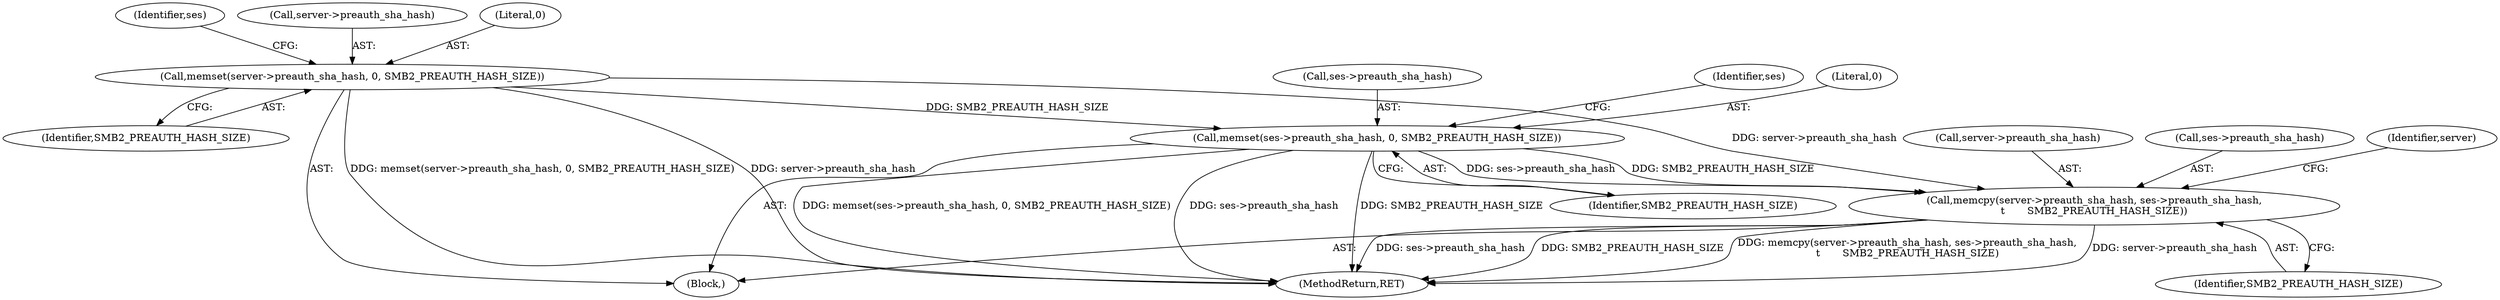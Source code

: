 digraph "0_linux_b57a55e2200ede754e4dc9cce4ba9402544b9365@API" {
"1000175" [label="(Call,memset(server->preauth_sha_hash, 0, SMB2_PREAUTH_HASH_SIZE))"];
"1000181" [label="(Call,memset(ses->preauth_sha_hash, 0, SMB2_PREAUTH_HASH_SIZE))"];
"1000692" [label="(Call,memcpy(server->preauth_sha_hash, ses->preauth_sha_hash,\n\t       SMB2_PREAUTH_HASH_SIZE))"];
"1000185" [label="(Literal,0)"];
"1000848" [label="(MethodReturn,RET)"];
"1000183" [label="(Identifier,ses)"];
"1000182" [label="(Call,ses->preauth_sha_hash)"];
"1000114" [label="(Block,)"];
"1000692" [label="(Call,memcpy(server->preauth_sha_hash, ses->preauth_sha_hash,\n\t       SMB2_PREAUTH_HASH_SIZE))"];
"1000193" [label="(Identifier,ses)"];
"1000699" [label="(Identifier,SMB2_PREAUTH_HASH_SIZE)"];
"1000693" [label="(Call,server->preauth_sha_hash)"];
"1000696" [label="(Call,ses->preauth_sha_hash)"];
"1000176" [label="(Call,server->preauth_sha_hash)"];
"1000180" [label="(Identifier,SMB2_PREAUTH_HASH_SIZE)"];
"1000179" [label="(Literal,0)"];
"1000186" [label="(Identifier,SMB2_PREAUTH_HASH_SIZE)"];
"1000702" [label="(Identifier,server)"];
"1000175" [label="(Call,memset(server->preauth_sha_hash, 0, SMB2_PREAUTH_HASH_SIZE))"];
"1000181" [label="(Call,memset(ses->preauth_sha_hash, 0, SMB2_PREAUTH_HASH_SIZE))"];
"1000175" -> "1000114"  [label="AST: "];
"1000175" -> "1000180"  [label="CFG: "];
"1000176" -> "1000175"  [label="AST: "];
"1000179" -> "1000175"  [label="AST: "];
"1000180" -> "1000175"  [label="AST: "];
"1000183" -> "1000175"  [label="CFG: "];
"1000175" -> "1000848"  [label="DDG: server->preauth_sha_hash"];
"1000175" -> "1000848"  [label="DDG: memset(server->preauth_sha_hash, 0, SMB2_PREAUTH_HASH_SIZE)"];
"1000175" -> "1000181"  [label="DDG: SMB2_PREAUTH_HASH_SIZE"];
"1000175" -> "1000692"  [label="DDG: server->preauth_sha_hash"];
"1000181" -> "1000114"  [label="AST: "];
"1000181" -> "1000186"  [label="CFG: "];
"1000182" -> "1000181"  [label="AST: "];
"1000185" -> "1000181"  [label="AST: "];
"1000186" -> "1000181"  [label="AST: "];
"1000193" -> "1000181"  [label="CFG: "];
"1000181" -> "1000848"  [label="DDG: ses->preauth_sha_hash"];
"1000181" -> "1000848"  [label="DDG: SMB2_PREAUTH_HASH_SIZE"];
"1000181" -> "1000848"  [label="DDG: memset(ses->preauth_sha_hash, 0, SMB2_PREAUTH_HASH_SIZE)"];
"1000181" -> "1000692"  [label="DDG: ses->preauth_sha_hash"];
"1000181" -> "1000692"  [label="DDG: SMB2_PREAUTH_HASH_SIZE"];
"1000692" -> "1000114"  [label="AST: "];
"1000692" -> "1000699"  [label="CFG: "];
"1000693" -> "1000692"  [label="AST: "];
"1000696" -> "1000692"  [label="AST: "];
"1000699" -> "1000692"  [label="AST: "];
"1000702" -> "1000692"  [label="CFG: "];
"1000692" -> "1000848"  [label="DDG: server->preauth_sha_hash"];
"1000692" -> "1000848"  [label="DDG: ses->preauth_sha_hash"];
"1000692" -> "1000848"  [label="DDG: SMB2_PREAUTH_HASH_SIZE"];
"1000692" -> "1000848"  [label="DDG: memcpy(server->preauth_sha_hash, ses->preauth_sha_hash,\n\t       SMB2_PREAUTH_HASH_SIZE)"];
}
